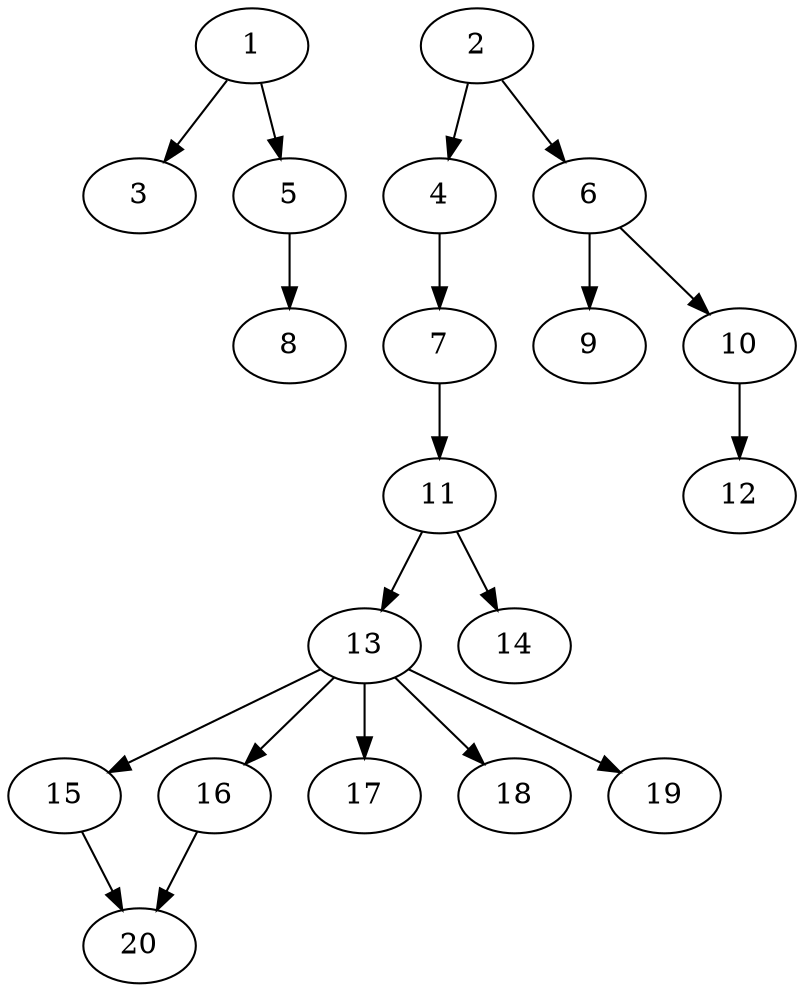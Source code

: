 // DAG automatically generated by daggen at Wed Jul 24 22:10:09 2019
// ./daggen --dot -n 20 --ccr 0.5 --fat 0.5 --regular 0.5 --density 0.5 --mindata 5242880 --maxdata 52428800 
digraph G {
  1 [size="98871296", alpha="0.13", expect_size="49435648"] 
  1 -> 3 [size ="49435648"]
  1 -> 5 [size ="49435648"]
  2 [size="68114432", alpha="0.19", expect_size="34057216"] 
  2 -> 4 [size ="34057216"]
  2 -> 6 [size ="34057216"]
  3 [size="60401664", alpha="0.09", expect_size="30200832"] 
  4 [size="70187008", alpha="0.17", expect_size="35093504"] 
  4 -> 7 [size ="35093504"]
  5 [size="34686976", alpha="0.15", expect_size="17343488"] 
  5 -> 8 [size ="17343488"]
  6 [size="66592768", alpha="0.14", expect_size="33296384"] 
  6 -> 9 [size ="33296384"]
  6 -> 10 [size ="33296384"]
  7 [size="33890304", alpha="0.00", expect_size="16945152"] 
  7 -> 11 [size ="16945152"]
  8 [size="47130624", alpha="0.02", expect_size="23565312"] 
  9 [size="51480576", alpha="0.15", expect_size="25740288"] 
  10 [size="59820032", alpha="0.15", expect_size="29910016"] 
  10 -> 12 [size ="29910016"]
  11 [size="64036864", alpha="0.10", expect_size="32018432"] 
  11 -> 13 [size ="32018432"]
  11 -> 14 [size ="32018432"]
  12 [size="31674368", alpha="0.02", expect_size="15837184"] 
  13 [size="28254208", alpha="0.12", expect_size="14127104"] 
  13 -> 15 [size ="14127104"]
  13 -> 16 [size ="14127104"]
  13 -> 17 [size ="14127104"]
  13 -> 18 [size ="14127104"]
  13 -> 19 [size ="14127104"]
  14 [size="72884224", alpha="0.12", expect_size="36442112"] 
  15 [size="59258880", alpha="0.10", expect_size="29629440"] 
  15 -> 20 [size ="29629440"]
  16 [size="35014656", alpha="0.00", expect_size="17507328"] 
  16 -> 20 [size ="17507328"]
  17 [size="103372800", alpha="0.10", expect_size="51686400"] 
  18 [size="103878656", alpha="0.09", expect_size="51939328"] 
  19 [size="19625984", alpha="0.02", expect_size="9812992"] 
  20 [size="90517504", alpha="0.17", expect_size="45258752"] 
}
